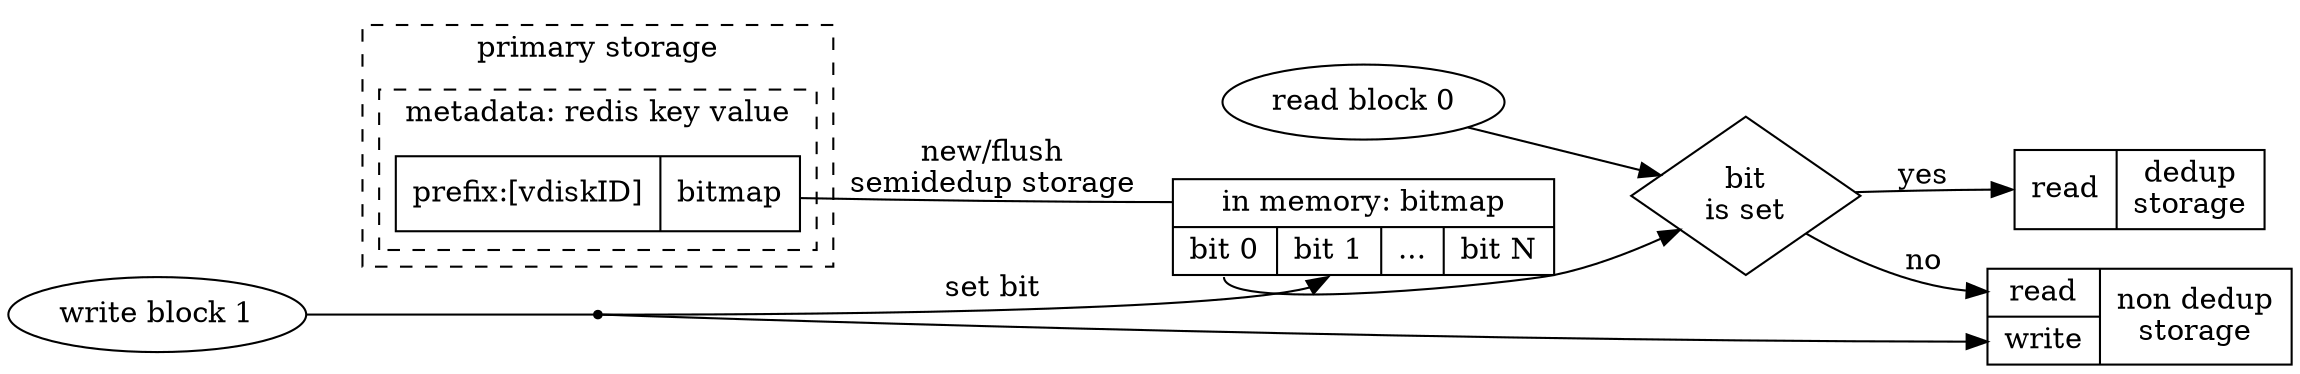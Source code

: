 digraph {
    rankdir = "LR"

    subgraph clusterPrimaryStorage {
        label = "primary storage"
        style = "dashed"
        
        subgraph clusterMetadata {
            label = "metadata: redis key value"

            rawbm [
                label = "{ prefix:[vdiskID] | <bm> bitmap }"
                shape = "record"
            ]
        }
    }

    bitmap [
        label = "<im> in memory: bitmap | { <b0> bit 0 | <b1> bit 1 | ... | bit N }"
        shape = "record"
    ]

    rawbm -> bitmap:im [
        label = "new/flush\nsemidedup storage"
        dir = "none"
    ]

    dedup [
        label = "{ <r> read | dedup\nstorage }"
        shape = "record"
    ]

    nondedup [
        label = "{ { <r> read | <w> write } | non dedup\nstorage }"
        shape = "record"
    ]

    read [
        label = "read block 0"
        shape = "oval"
    ]

    ifread [
        label = "bit\nis set"
        shape = "diamond"
    ]

    bitmap:b0 -> ifread
    read -> ifread
    ifread -> dedup:r [ label = "yes" ]
    ifread -> nondedup:r [ label = "no" ]

    write [
        label = "write block 1"
        shape = "oval"
    ]

    writeAction [ shape = "point" ]

    write -> writeAction [ dir = "none" ]
    writeAction -> bitmap:b1 [ label = "set bit" ]
    writeAction -> nondedup:w
}